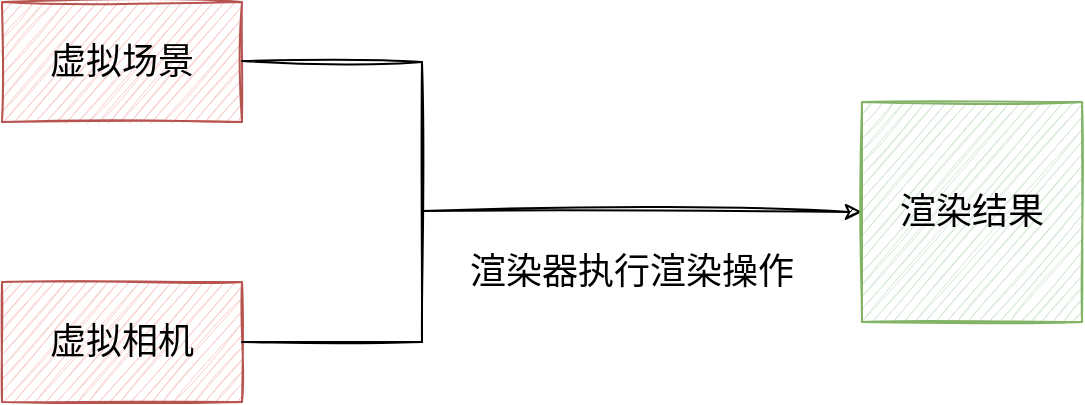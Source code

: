 <mxfile version="15.8.6" type="github"><diagram id="XYWtGqhLb54g2GAiPnW4" name="第 1 页"><mxGraphModel dx="1422" dy="762" grid="1" gridSize="10" guides="1" tooltips="1" connect="1" arrows="1" fold="1" page="1" pageScale="1" pageWidth="827" pageHeight="1169" math="0" shadow="0"><root><mxCell id="0"/><mxCell id="1" parent="0"/><mxCell id="lvSKBOe2kcOAElnUV1E6-1" value="&lt;font style=&quot;font-size: 18px&quot;&gt;虚拟场景&lt;/font&gt;" style="rounded=0;whiteSpace=wrap;html=1;sketch=1;fillColor=#f8cecc;strokeColor=#b85450;" vertex="1" parent="1"><mxGeometry x="144" y="140" width="120" height="60" as="geometry"/></mxCell><mxCell id="lvSKBOe2kcOAElnUV1E6-2" value="&lt;font style=&quot;font-size: 18px&quot;&gt;虚拟相机&lt;/font&gt;" style="rounded=0;whiteSpace=wrap;html=1;sketch=1;fillColor=#f8cecc;strokeColor=#b85450;" vertex="1" parent="1"><mxGeometry x="144" y="280" width="120" height="60" as="geometry"/></mxCell><mxCell id="lvSKBOe2kcOAElnUV1E6-3" value="" style="endArrow=none;html=1;rounded=0;fontSize=18;sketch=1;" edge="1" parent="1"><mxGeometry width="50" height="50" relative="1" as="geometry"><mxPoint x="264" y="169.5" as="sourcePoint"/><mxPoint x="354" y="170" as="targetPoint"/></mxGeometry></mxCell><mxCell id="lvSKBOe2kcOAElnUV1E6-4" value="" style="endArrow=none;html=1;rounded=0;fontSize=18;sketch=1;" edge="1" parent="1"><mxGeometry width="50" height="50" relative="1" as="geometry"><mxPoint x="264" y="310" as="sourcePoint"/><mxPoint x="354" y="310" as="targetPoint"/></mxGeometry></mxCell><mxCell id="lvSKBOe2kcOAElnUV1E6-5" value="" style="endArrow=none;html=1;rounded=0;fontSize=18;sketch=1;" edge="1" parent="1"><mxGeometry width="50" height="50" relative="1" as="geometry"><mxPoint x="354" y="170" as="sourcePoint"/><mxPoint x="354" y="310" as="targetPoint"/></mxGeometry></mxCell><mxCell id="lvSKBOe2kcOAElnUV1E6-6" value="" style="endArrow=classic;html=1;rounded=0;sketch=1;fontSize=18;entryX=0;entryY=0.5;entryDx=0;entryDy=0;" edge="1" parent="1" target="lvSKBOe2kcOAElnUV1E6-7"><mxGeometry width="50" height="50" relative="1" as="geometry"><mxPoint x="354" y="244.5" as="sourcePoint"/><mxPoint x="525" y="244.5" as="targetPoint"/></mxGeometry></mxCell><mxCell id="lvSKBOe2kcOAElnUV1E6-7" value="渲染结果" style="whiteSpace=wrap;html=1;aspect=fixed;sketch=1;fontSize=18;fillColor=#d5e8d4;strokeColor=#82b366;" vertex="1" parent="1"><mxGeometry x="574" y="190" width="110" height="110" as="geometry"/></mxCell><mxCell id="lvSKBOe2kcOAElnUV1E6-8" value="渲染器执行渲染操作" style="text;html=1;strokeColor=none;fillColor=none;align=center;verticalAlign=middle;whiteSpace=wrap;rounded=0;sketch=1;fontSize=18;fontStyle=0" vertex="1" parent="1"><mxGeometry x="374" y="250" width="170" height="50" as="geometry"/></mxCell></root></mxGraphModel></diagram></mxfile>